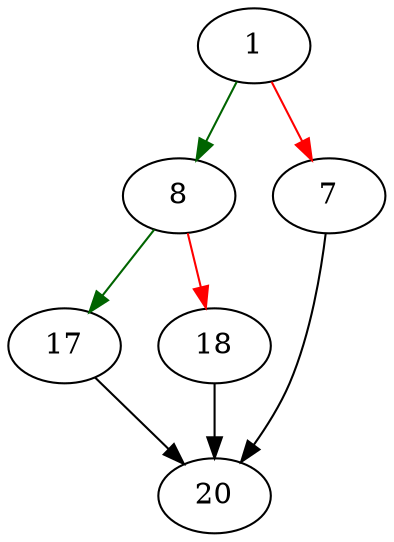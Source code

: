 strict digraph "sqlite3BtreeEnter" {
	// Node definitions.
	1 [entry=true];
	8;
	7;
	20;
	17;
	18;

	// Edge definitions.
	1 -> 8 [
		color=darkgreen
		cond=true
	];
	1 -> 7 [
		color=red
		cond=false
	];
	8 -> 17 [
		color=darkgreen
		cond=true
	];
	8 -> 18 [
		color=red
		cond=false
	];
	7 -> 20;
	17 -> 20;
	18 -> 20;
}